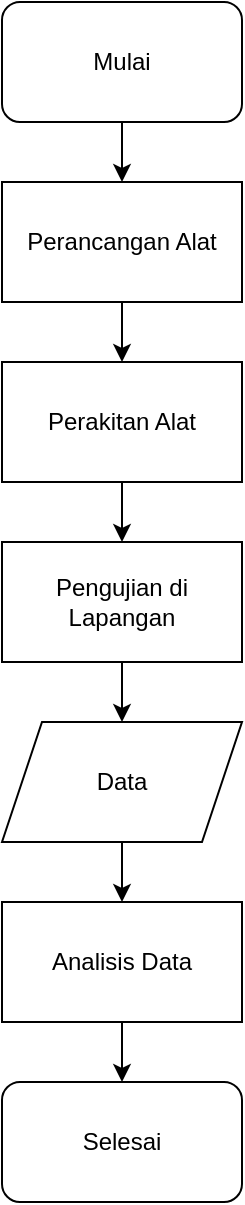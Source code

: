 <mxfile version="20.6.0" type="github">
  <diagram id="3cooSF3wGZ0In2vW5Zb0" name="Page-1">
    <mxGraphModel dx="1422" dy="807" grid="1" gridSize="10" guides="1" tooltips="1" connect="1" arrows="1" fold="1" page="1" pageScale="1" pageWidth="850" pageHeight="1100" math="0" shadow="0">
      <root>
        <mxCell id="0" />
        <mxCell id="1" parent="0" />
        <mxCell id="zj-mawTi20wPa1oOdiql-11" style="edgeStyle=orthogonalEdgeStyle;rounded=0;orthogonalLoop=1;jettySize=auto;html=1;entryX=0.5;entryY=0;entryDx=0;entryDy=0;" edge="1" parent="1" source="zj-mawTi20wPa1oOdiql-1" target="zj-mawTi20wPa1oOdiql-6">
          <mxGeometry relative="1" as="geometry" />
        </mxCell>
        <mxCell id="zj-mawTi20wPa1oOdiql-1" value="Mulai" style="rounded=1;whiteSpace=wrap;html=1;" vertex="1" parent="1">
          <mxGeometry x="365" y="70" width="120" height="60" as="geometry" />
        </mxCell>
        <mxCell id="zj-mawTi20wPa1oOdiql-8" value="" style="edgeStyle=orthogonalEdgeStyle;rounded=0;orthogonalLoop=1;jettySize=auto;html=1;" edge="1" parent="1" source="zj-mawTi20wPa1oOdiql-6" target="zj-mawTi20wPa1oOdiql-7">
          <mxGeometry relative="1" as="geometry" />
        </mxCell>
        <mxCell id="zj-mawTi20wPa1oOdiql-6" value="Perancangan Alat" style="rounded=0;whiteSpace=wrap;html=1;" vertex="1" parent="1">
          <mxGeometry x="365" y="160" width="120" height="60" as="geometry" />
        </mxCell>
        <mxCell id="zj-mawTi20wPa1oOdiql-10" value="" style="edgeStyle=orthogonalEdgeStyle;rounded=0;orthogonalLoop=1;jettySize=auto;html=1;" edge="1" parent="1" source="zj-mawTi20wPa1oOdiql-7" target="zj-mawTi20wPa1oOdiql-9">
          <mxGeometry relative="1" as="geometry" />
        </mxCell>
        <mxCell id="zj-mawTi20wPa1oOdiql-7" value="Perakitan Alat" style="whiteSpace=wrap;html=1;rounded=0;" vertex="1" parent="1">
          <mxGeometry x="365" y="250" width="120" height="60" as="geometry" />
        </mxCell>
        <mxCell id="zj-mawTi20wPa1oOdiql-16" style="edgeStyle=orthogonalEdgeStyle;rounded=0;orthogonalLoop=1;jettySize=auto;html=1;exitX=0.5;exitY=1;exitDx=0;exitDy=0;entryX=0.5;entryY=0;entryDx=0;entryDy=0;" edge="1" parent="1" source="zj-mawTi20wPa1oOdiql-9" target="zj-mawTi20wPa1oOdiql-12">
          <mxGeometry relative="1" as="geometry" />
        </mxCell>
        <mxCell id="zj-mawTi20wPa1oOdiql-9" value="Pengujian di Lapangan" style="whiteSpace=wrap;html=1;rounded=0;" vertex="1" parent="1">
          <mxGeometry x="365" y="340" width="120" height="60" as="geometry" />
        </mxCell>
        <mxCell id="zj-mawTi20wPa1oOdiql-14" value="" style="edgeStyle=orthogonalEdgeStyle;rounded=0;orthogonalLoop=1;jettySize=auto;html=1;" edge="1" parent="1" source="zj-mawTi20wPa1oOdiql-12" target="zj-mawTi20wPa1oOdiql-13">
          <mxGeometry relative="1" as="geometry" />
        </mxCell>
        <mxCell id="zj-mawTi20wPa1oOdiql-12" value="Data" style="shape=parallelogram;perimeter=parallelogramPerimeter;whiteSpace=wrap;html=1;fixedSize=1;rounded=0;" vertex="1" parent="1">
          <mxGeometry x="365" y="430" width="120" height="60" as="geometry" />
        </mxCell>
        <mxCell id="zj-mawTi20wPa1oOdiql-17" style="edgeStyle=orthogonalEdgeStyle;rounded=0;orthogonalLoop=1;jettySize=auto;html=1;exitX=0.5;exitY=1;exitDx=0;exitDy=0;entryX=0.5;entryY=0;entryDx=0;entryDy=0;" edge="1" parent="1" source="zj-mawTi20wPa1oOdiql-13" target="zj-mawTi20wPa1oOdiql-15">
          <mxGeometry relative="1" as="geometry" />
        </mxCell>
        <mxCell id="zj-mawTi20wPa1oOdiql-13" value="Analisis Data" style="whiteSpace=wrap;html=1;rounded=0;" vertex="1" parent="1">
          <mxGeometry x="365" y="520" width="120" height="60" as="geometry" />
        </mxCell>
        <mxCell id="zj-mawTi20wPa1oOdiql-15" value="Selesai" style="rounded=1;whiteSpace=wrap;html=1;" vertex="1" parent="1">
          <mxGeometry x="365" y="610" width="120" height="60" as="geometry" />
        </mxCell>
      </root>
    </mxGraphModel>
  </diagram>
</mxfile>
